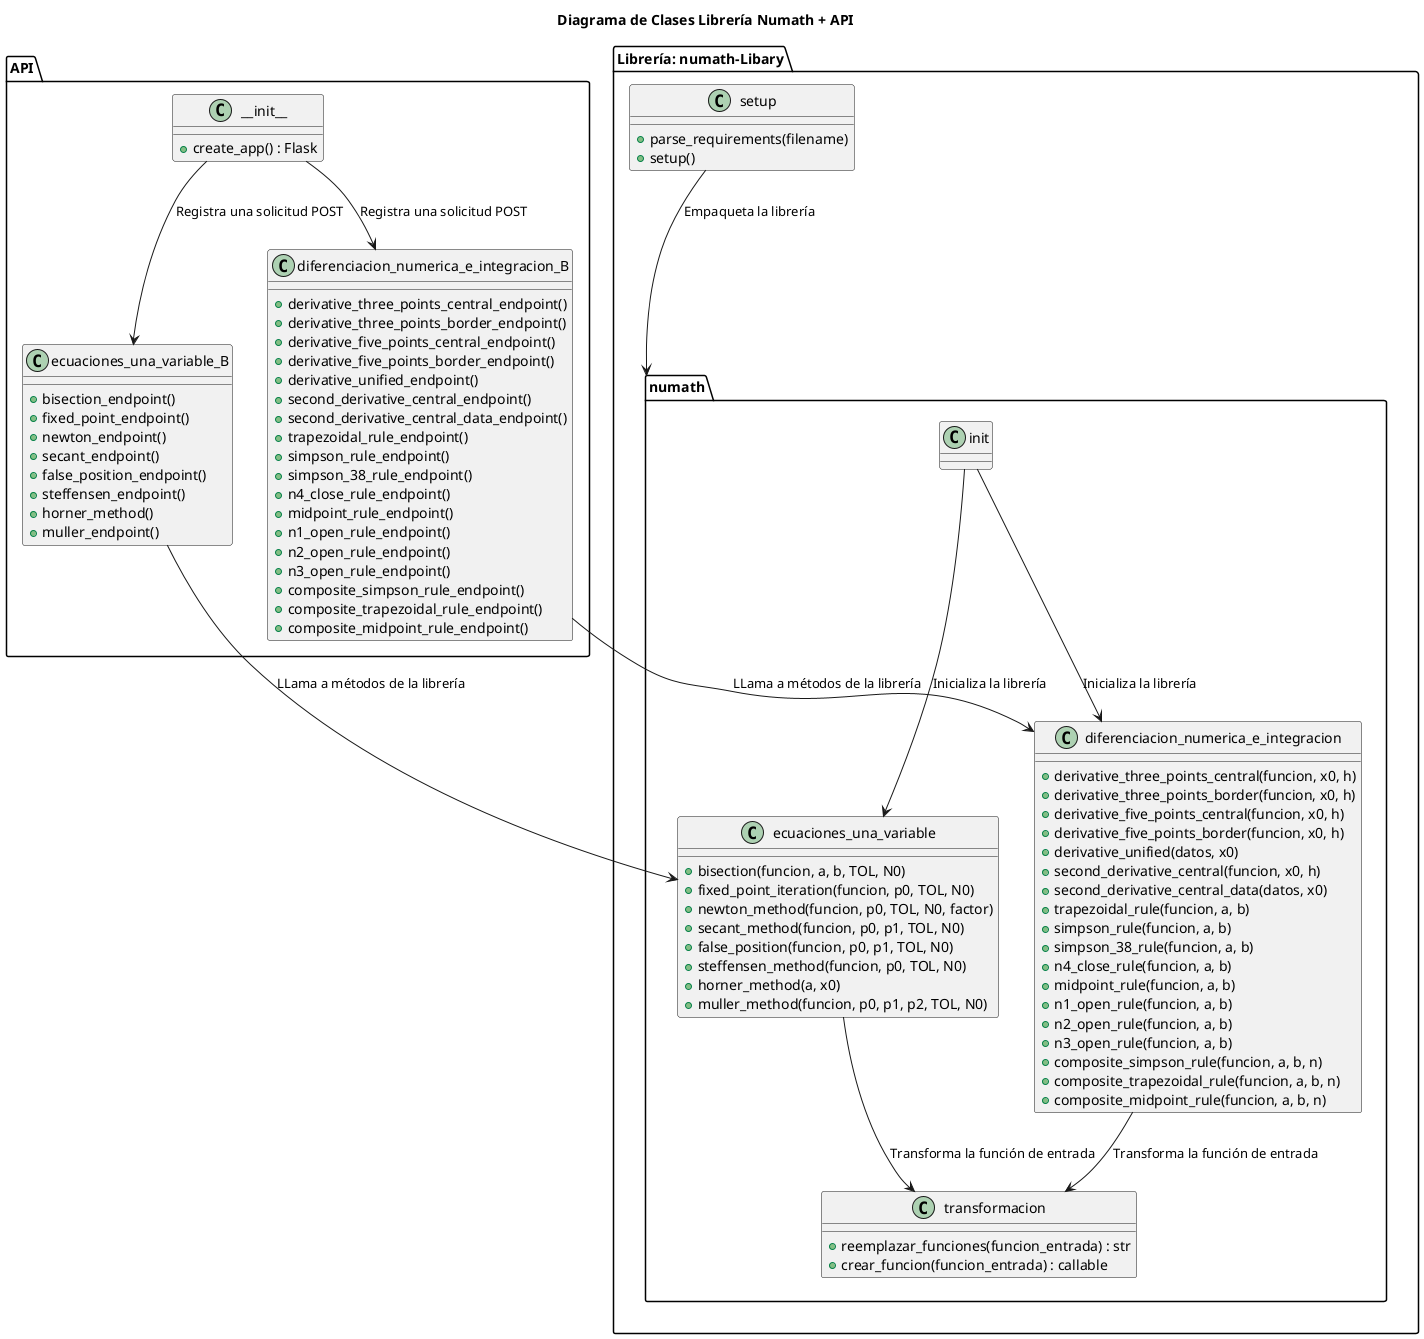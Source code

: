 @startuml

title Diagrama de Clases Librería Numath + API

' Módulo __init__.py que contiene la función create_app()

package "API" {
  class __init__ {
    +create_app() : Flask
  }
  
  ' Módulo operaciones.py donde se define el blueprint y los endpoints
  class ecuaciones_una_variable_B {
    +bisection_endpoint()
    +fixed_point_endpoint()
    +newton_endpoint()
    +secant_endpoint()
    +false_position_endpoint()
    +steffensen_endpoint()
    +horner_method()
    +muller_endpoint()
  }

  ' Módulo operaciones.py donde se define el blueprint y los endpoints
  class diferenciacion_numerica_e_integracion_B{
    + derivative_three_points_central_endpoint()
    + derivative_three_points_border_endpoint()
    + derivative_five_points_central_endpoint()
    + derivative_five_points_border_endpoint()
    + derivative_unified_endpoint()
    + second_derivative_central_endpoint()
    + second_derivative_central_data_endpoint()
    + trapezoidal_rule_endpoint()
    + simpson_rule_endpoint()
    + simpson_38_rule_endpoint()
    + n4_close_rule_endpoint()
    + midpoint_rule_endpoint()
    + n1_open_rule_endpoint()
    + n2_open_rule_endpoint()
    + n3_open_rule_endpoint()
    + composite_simpson_rule_endpoint()
    + composite_trapezoidal_rule_endpoint()
    + composite_midpoint_rule_endpoint()
  }

}

' Librería instalada vía pip: numath
package "Librería: numath-Libary"{
  package "numath" {
  
  ' init.py: Inicializa la librería
  class init {
  }

  ' ecuaciones_una_variable.py: Contiene las funciones para cada método
  class ecuaciones_una_variable{
    + bisection(funcion, a, b, TOL, N0)
    + fixed_point_iteration(funcion, p0, TOL, N0)
    + newton_method(funcion, p0, TOL, N0, factor)
    + secant_method(funcion, p0, p1, TOL, N0)
    + false_position(funcion, p0, p1, TOL, N0) 
    + steffensen_method(funcion, p0, TOL, N0) 
    + horner_method(a, x0)
    + muller_method(funcion, p0, p1, p2, TOL, N0)
  }
 
   ' diferenciacion_numerica_e_integracion.py: Contiene las funciones para cada método
  class diferenciacion_numerica_e_integracion{
    + derivative_three_points_central(funcion, x0, h)
    + derivative_three_points_border(funcion, x0, h)
    + derivative_five_points_central(funcion, x0, h)
    + derivative_five_points_border(funcion, x0, h)
    + derivative_unified(datos, x0)
    + second_derivative_central(funcion, x0, h)
    + second_derivative_central_data(datos, x0)
    + trapezoidal_rule(funcion, a, b)
    + simpson_rule(funcion, a, b)
    + simpson_38_rule(funcion, a, b)
    + n4_close_rule(funcion, a, b)
    + midpoint_rule(funcion, a, b)
    + n1_open_rule(funcion, a, b)
    + n2_open_rule(funcion, a, b)
    + n3_open_rule(funcion, a, b)
    + composite_simpson_rule(funcion, a, b, n)
    + composite_trapezoidal_rule(funcion, a, b, n)
    + composite_midpoint_rule(funcion, a, b, n)
  }


  ' transformacion.py: Se encarga de transformar la cadena de la función a callable
  class transformacion {
    + reemplazar_funciones(funcion_entrada) : str
    + crear_funcion(funcion_entrada) : callable
  }
  ' setup.py se encuentra fuera de la carpeta numath
  
}
  class setup {
    + parse_requirements(filename)
    + setup()
    ' Configura la instalación/paquete (setuptools.setup(...))
  }

}
' Relaciones

' Relacionamos los ficheros de la carpeta numath
init --> ecuaciones_una_variable : "Inicializa la librería"
init --> diferenciacion_numerica_e_integracion : "Inicializa la librería"
ecuaciones_una_variable--> transformacion : "Transforma la función de entrada"
diferenciacion_numerica_e_integracion --> transformacion : "Transforma la función de entrada"

' setup.py se encarga de empaquetar la librería numath
setup --> "numath" : "Empaqueta la librería"

' La función create_app() crea una instancia de Flask y registra el blueprint definido en operaciones.py
__init__ --> ecuaciones_una_variable_B : "Registra una solicitud POST"
__init__ --> diferenciacion_numerica_e_integracion_B: "Registra una solicitud POST"

' Los endpoints definidos en operaciones.py utilizan la librería numath para realizar los cálculos
ecuaciones_una_variable_B --> ecuaciones_una_variable : "LLama a métodos de la librería"
diferenciacion_numerica_e_integracion_B--> diferenciacion_numerica_e_integracion: "LLama a métodos de la librería"

@enduml